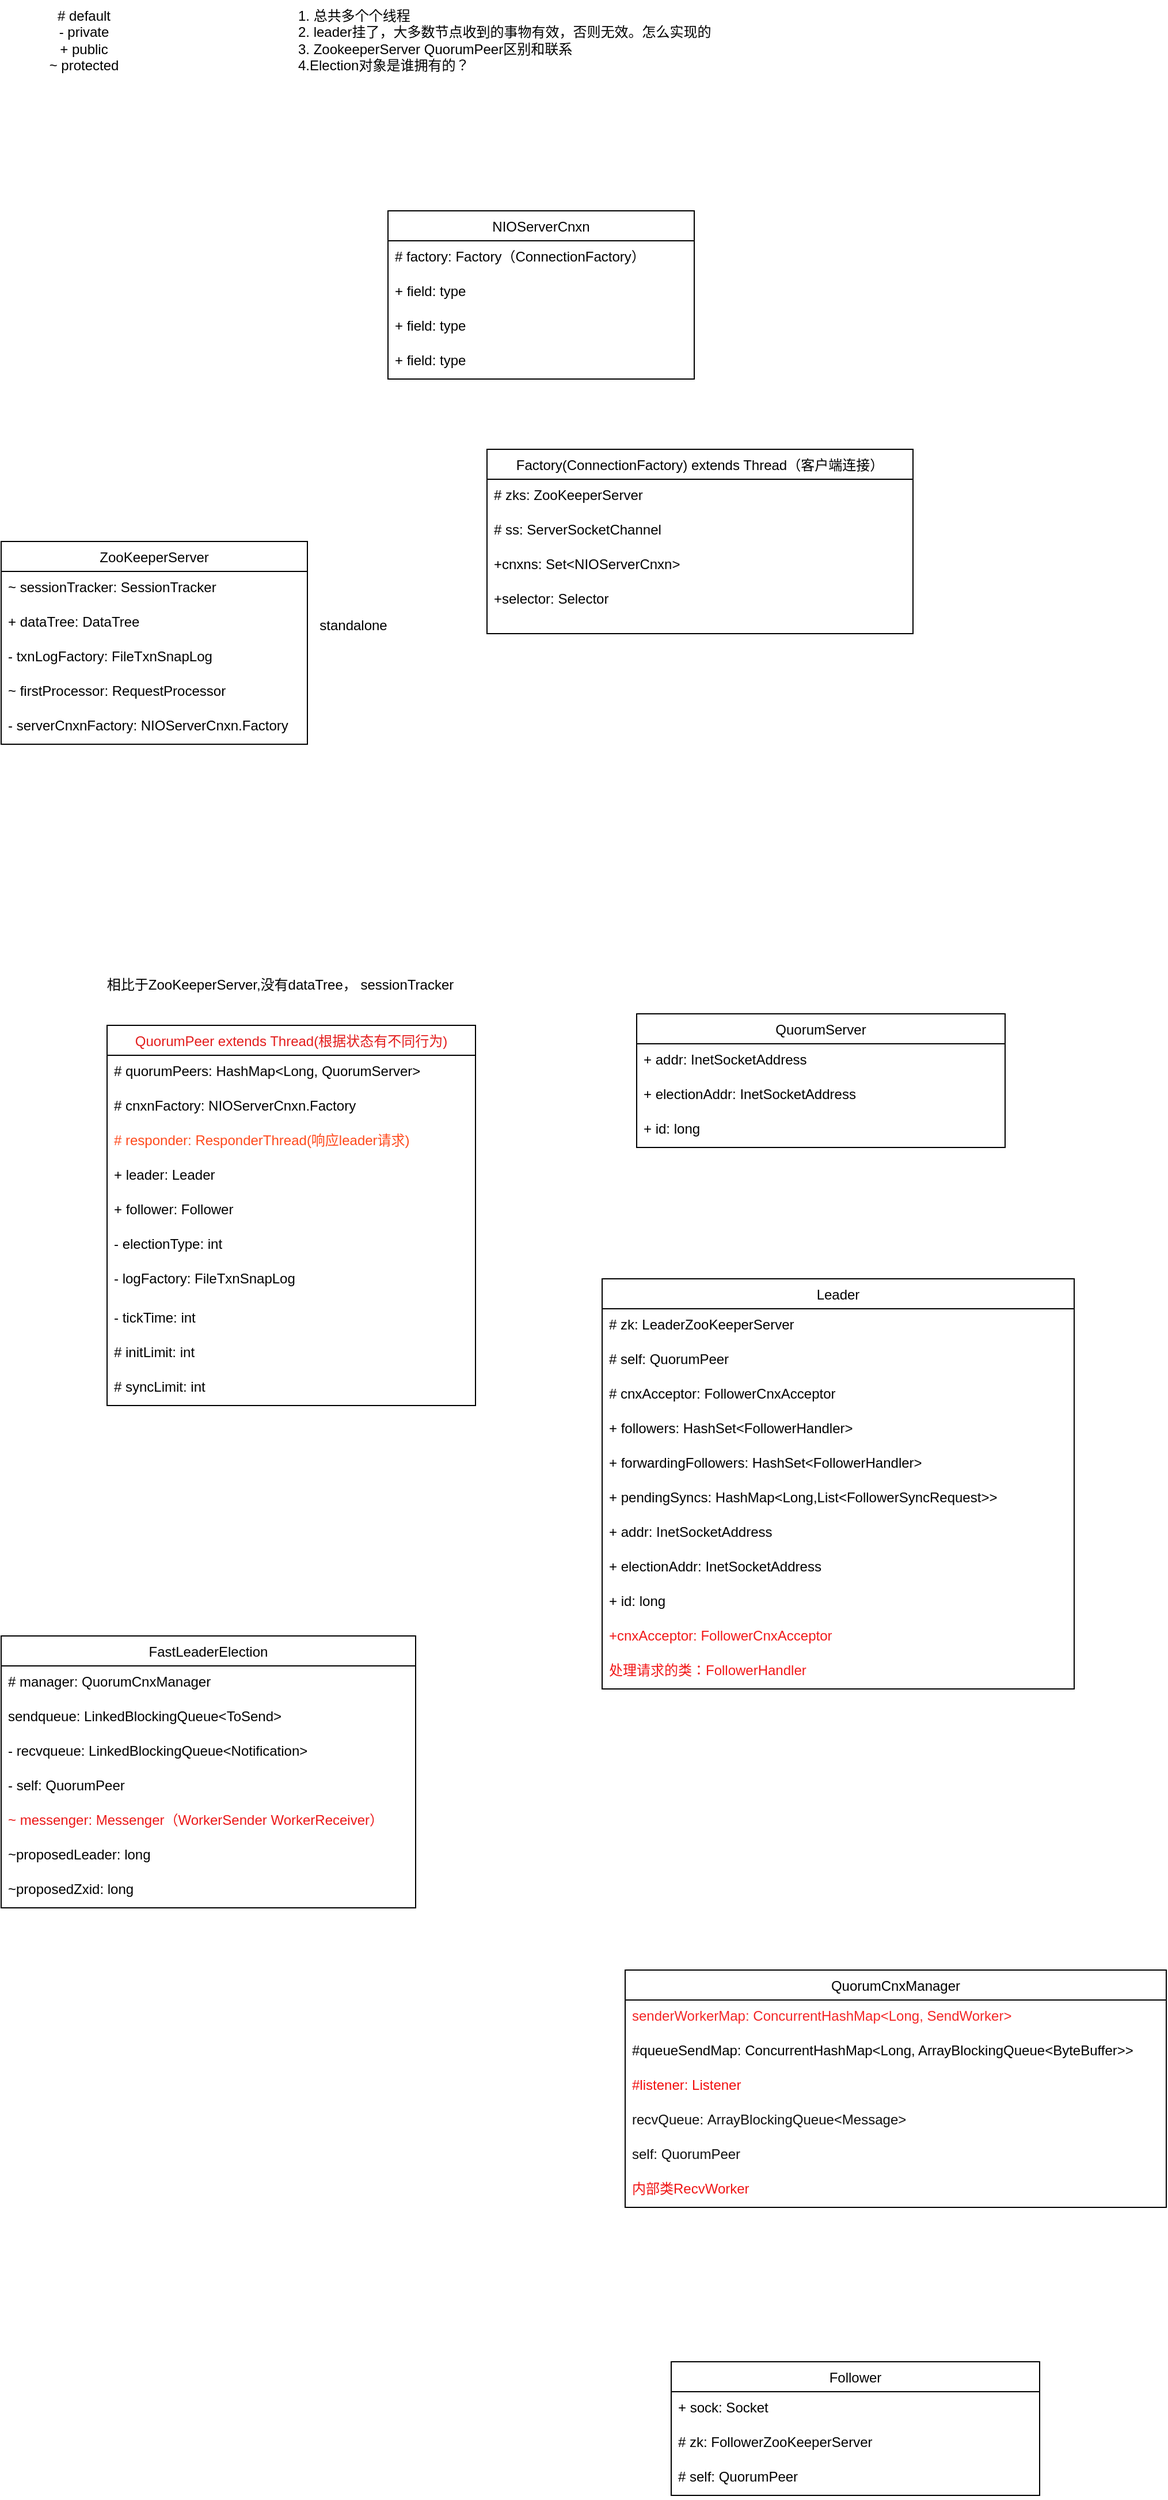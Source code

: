 <mxfile version="20.8.16" type="device"><diagram name="第 1 页" id="kA1YEXPmuawJDpasK4RN"><mxGraphModel dx="1136" dy="777" grid="1" gridSize="10" guides="1" tooltips="1" connect="1" arrows="1" fold="1" page="1" pageScale="1" pageWidth="827" pageHeight="1169" math="0" shadow="0"><root><mxCell id="0"/><mxCell id="1" parent="0"/><mxCell id="iQ7hbbXcil-aN2e4DdLz-10" value="NIOServerCnxn" style="swimlane;fontStyle=0;childLayout=stackLayout;horizontal=1;startSize=26;fillColor=none;horizontalStack=0;resizeParent=1;resizeParentMax=0;resizeLast=0;collapsible=1;marginBottom=0;" parent="1" vertex="1"><mxGeometry x="414" y="223" width="266" height="146" as="geometry"/></mxCell><mxCell id="iQ7hbbXcil-aN2e4DdLz-11" value="# factory: Factory（ConnectionFactory）" style="text;strokeColor=none;fillColor=none;align=left;verticalAlign=top;spacingLeft=4;spacingRight=4;overflow=hidden;rotatable=0;points=[[0,0.5],[1,0.5]];portConstraint=eastwest;" parent="iQ7hbbXcil-aN2e4DdLz-10" vertex="1"><mxGeometry y="26" width="266" height="30" as="geometry"/></mxCell><mxCell id="iQ7hbbXcil-aN2e4DdLz-12" value="+ field: type" style="text;strokeColor=none;fillColor=none;align=left;verticalAlign=top;spacingLeft=4;spacingRight=4;overflow=hidden;rotatable=0;points=[[0,0.5],[1,0.5]];portConstraint=eastwest;" parent="iQ7hbbXcil-aN2e4DdLz-10" vertex="1"><mxGeometry y="56" width="266" height="30" as="geometry"/></mxCell><mxCell id="iQ7hbbXcil-aN2e4DdLz-13" value="+ field: type" style="text;strokeColor=none;fillColor=none;align=left;verticalAlign=top;spacingLeft=4;spacingRight=4;overflow=hidden;rotatable=0;points=[[0,0.5],[1,0.5]];portConstraint=eastwest;" parent="iQ7hbbXcil-aN2e4DdLz-10" vertex="1"><mxGeometry y="86" width="266" height="30" as="geometry"/></mxCell><mxCell id="iQ7hbbXcil-aN2e4DdLz-17" value="+ field: type" style="text;strokeColor=none;fillColor=none;align=left;verticalAlign=top;spacingLeft=4;spacingRight=4;overflow=hidden;rotatable=0;points=[[0,0.5],[1,0.5]];portConstraint=eastwest;" parent="iQ7hbbXcil-aN2e4DdLz-10" vertex="1"><mxGeometry y="116" width="266" height="30" as="geometry"/></mxCell><mxCell id="iQ7hbbXcil-aN2e4DdLz-20" value="# default&lt;br&gt;- private&lt;br&gt;+ public&lt;br&gt;~ protected" style="text;html=1;strokeColor=none;fillColor=none;align=center;verticalAlign=middle;whiteSpace=wrap;rounded=0;" parent="1" vertex="1"><mxGeometry x="100" y="40" width="100" height="70" as="geometry"/></mxCell><mxCell id="iQ7hbbXcil-aN2e4DdLz-21" value="Factory(ConnectionFactory) extends Thread（客户端连接）" style="swimlane;fontStyle=0;childLayout=stackLayout;horizontal=1;startSize=26;fillColor=none;horizontalStack=0;resizeParent=1;resizeParentMax=0;resizeLast=0;collapsible=1;marginBottom=0;" parent="1" vertex="1"><mxGeometry x="500" y="430" width="370" height="160" as="geometry"><mxRectangle x="414" y="430" width="280" height="30" as="alternateBounds"/></mxGeometry></mxCell><mxCell id="iQ7hbbXcil-aN2e4DdLz-22" value="# zks: ZooKeeperServer" style="text;strokeColor=none;fillColor=none;align=left;verticalAlign=top;spacingLeft=4;spacingRight=4;overflow=hidden;rotatable=0;points=[[0,0.5],[1,0.5]];portConstraint=eastwest;" parent="iQ7hbbXcil-aN2e4DdLz-21" vertex="1"><mxGeometry y="26" width="370" height="30" as="geometry"/></mxCell><mxCell id="iQ7hbbXcil-aN2e4DdLz-23" value="# ss: ServerSocketChannel" style="text;strokeColor=none;fillColor=none;align=left;verticalAlign=top;spacingLeft=4;spacingRight=4;overflow=hidden;rotatable=0;points=[[0,0.5],[1,0.5]];portConstraint=eastwest;" parent="iQ7hbbXcil-aN2e4DdLz-21" vertex="1"><mxGeometry y="56" width="370" height="30" as="geometry"/></mxCell><mxCell id="iQ7hbbXcil-aN2e4DdLz-24" value="+cnxns: Set&lt;NIOServerCnxn&gt;" style="text;strokeColor=none;fillColor=none;align=left;verticalAlign=top;spacingLeft=4;spacingRight=4;overflow=hidden;rotatable=0;points=[[0,0.5],[1,0.5]];portConstraint=eastwest;" parent="iQ7hbbXcil-aN2e4DdLz-21" vertex="1"><mxGeometry y="86" width="370" height="30" as="geometry"/></mxCell><mxCell id="iQ7hbbXcil-aN2e4DdLz-25" value="+selector: Selector" style="text;strokeColor=none;fillColor=none;align=left;verticalAlign=top;spacingLeft=4;spacingRight=4;overflow=hidden;rotatable=0;points=[[0,0.5],[1,0.5]];portConstraint=eastwest;" parent="iQ7hbbXcil-aN2e4DdLz-21" vertex="1"><mxGeometry y="116" width="370" height="44" as="geometry"/></mxCell><mxCell id="iQ7hbbXcil-aN2e4DdLz-42" value="ZooKeeperServer" style="swimlane;fontStyle=0;childLayout=stackLayout;horizontal=1;startSize=26;fillColor=none;horizontalStack=0;resizeParent=1;resizeParentMax=0;resizeLast=0;collapsible=1;marginBottom=0;" parent="1" vertex="1"><mxGeometry x="78" y="510" width="266" height="176" as="geometry"/></mxCell><mxCell id="iQ7hbbXcil-aN2e4DdLz-43" value="~ sessionTracker: SessionTracker" style="text;strokeColor=none;fillColor=none;align=left;verticalAlign=top;spacingLeft=4;spacingRight=4;overflow=hidden;rotatable=0;points=[[0,0.5],[1,0.5]];portConstraint=eastwest;" parent="iQ7hbbXcil-aN2e4DdLz-42" vertex="1"><mxGeometry y="26" width="266" height="30" as="geometry"/></mxCell><mxCell id="iQ7hbbXcil-aN2e4DdLz-44" value="+ dataTree: DataTree" style="text;strokeColor=none;fillColor=none;align=left;verticalAlign=top;spacingLeft=4;spacingRight=4;overflow=hidden;rotatable=0;points=[[0,0.5],[1,0.5]];portConstraint=eastwest;" parent="iQ7hbbXcil-aN2e4DdLz-42" vertex="1"><mxGeometry y="56" width="266" height="30" as="geometry"/></mxCell><mxCell id="iQ7hbbXcil-aN2e4DdLz-45" value="- txnLogFactory: FileTxnSnapLog" style="text;strokeColor=none;fillColor=none;align=left;verticalAlign=top;spacingLeft=4;spacingRight=4;overflow=hidden;rotatable=0;points=[[0,0.5],[1,0.5]];portConstraint=eastwest;" parent="iQ7hbbXcil-aN2e4DdLz-42" vertex="1"><mxGeometry y="86" width="266" height="30" as="geometry"/></mxCell><mxCell id="iQ7hbbXcil-aN2e4DdLz-46" value="~ firstProcessor: RequestProcessor" style="text;strokeColor=none;fillColor=none;align=left;verticalAlign=top;spacingLeft=4;spacingRight=4;overflow=hidden;rotatable=0;points=[[0,0.5],[1,0.5]];portConstraint=eastwest;" parent="iQ7hbbXcil-aN2e4DdLz-42" vertex="1"><mxGeometry y="116" width="266" height="30" as="geometry"/></mxCell><mxCell id="Z2qVEfQFOQAEW4ST8Aer-26" value="- serverCnxnFactory: NIOServerCnxn.Factory " style="text;strokeColor=none;fillColor=none;align=left;verticalAlign=top;spacingLeft=4;spacingRight=4;overflow=hidden;rotatable=0;points=[[0,0.5],[1,0.5]];portConstraint=eastwest;" parent="iQ7hbbXcil-aN2e4DdLz-42" vertex="1"><mxGeometry y="146" width="266" height="30" as="geometry"/></mxCell><mxCell id="iQ7hbbXcil-aN2e4DdLz-47" value="standalone" style="text;html=1;strokeColor=none;fillColor=none;align=center;verticalAlign=middle;whiteSpace=wrap;rounded=0;" parent="1" vertex="1"><mxGeometry x="354" y="568" width="60" height="30" as="geometry"/></mxCell><mxCell id="Z2qVEfQFOQAEW4ST8Aer-1" value="QuorumPeer extends Thread(根据状态有不同行为)" style="swimlane;fontStyle=0;childLayout=stackLayout;horizontal=1;startSize=26;fillColor=none;horizontalStack=0;resizeParent=1;resizeParentMax=0;resizeLast=0;collapsible=1;marginBottom=0;fontColor=#e31c1c;" parent="1" vertex="1"><mxGeometry x="170" y="930" width="320" height="330" as="geometry"><mxRectangle x="414" y="430" width="280" height="30" as="alternateBounds"/></mxGeometry></mxCell><mxCell id="Z2qVEfQFOQAEW4ST8Aer-2" value="# quorumPeers: HashMap&lt;Long, QuorumServer&gt;" style="text;strokeColor=none;fillColor=none;align=left;verticalAlign=top;spacingLeft=4;spacingRight=4;overflow=hidden;rotatable=0;points=[[0,0.5],[1,0.5]];portConstraint=eastwest;" parent="Z2qVEfQFOQAEW4ST8Aer-1" vertex="1"><mxGeometry y="26" width="320" height="30" as="geometry"/></mxCell><mxCell id="Z2qVEfQFOQAEW4ST8Aer-3" value="# cnxnFactory: NIOServerCnxn.Factory" style="text;strokeColor=none;fillColor=none;align=left;verticalAlign=top;spacingLeft=4;spacingRight=4;overflow=hidden;rotatable=0;points=[[0,0.5],[1,0.5]];portConstraint=eastwest;" parent="Z2qVEfQFOQAEW4ST8Aer-1" vertex="1"><mxGeometry y="56" width="320" height="30" as="geometry"/></mxCell><mxCell id="Z2qVEfQFOQAEW4ST8Aer-14" value="# responder: ResponderThread(响应leader请求)" style="text;strokeColor=none;fillColor=none;align=left;verticalAlign=top;spacingLeft=4;spacingRight=4;overflow=hidden;rotatable=0;points=[[0,0.5],[1,0.5]];portConstraint=eastwest;fontColor=#FF491C;" parent="Z2qVEfQFOQAEW4ST8Aer-1" vertex="1"><mxGeometry y="86" width="320" height="30" as="geometry"/></mxCell><mxCell id="Z2qVEfQFOQAEW4ST8Aer-15" value="+ leader: Leader" style="text;strokeColor=none;fillColor=none;align=left;verticalAlign=top;spacingLeft=4;spacingRight=4;overflow=hidden;rotatable=0;points=[[0,0.5],[1,0.5]];portConstraint=eastwest;" parent="Z2qVEfQFOQAEW4ST8Aer-1" vertex="1"><mxGeometry y="116" width="320" height="30" as="geometry"/></mxCell><mxCell id="Z2qVEfQFOQAEW4ST8Aer-16" value="+ follower: Follower" style="text;strokeColor=none;fillColor=none;align=left;verticalAlign=top;spacingLeft=4;spacingRight=4;overflow=hidden;rotatable=0;points=[[0,0.5],[1,0.5]];portConstraint=eastwest;" parent="Z2qVEfQFOQAEW4ST8Aer-1" vertex="1"><mxGeometry y="146" width="320" height="30" as="geometry"/></mxCell><mxCell id="Z2qVEfQFOQAEW4ST8Aer-4" value="- electionType: int" style="text;strokeColor=none;fillColor=none;align=left;verticalAlign=top;spacingLeft=4;spacingRight=4;overflow=hidden;rotatable=0;points=[[0,0.5],[1,0.5]];portConstraint=eastwest;" parent="Z2qVEfQFOQAEW4ST8Aer-1" vertex="1"><mxGeometry y="176" width="320" height="30" as="geometry"/></mxCell><mxCell id="Z2qVEfQFOQAEW4ST8Aer-5" value="- logFactory: FileTxnSnapLog" style="text;strokeColor=none;fillColor=none;align=left;verticalAlign=top;spacingLeft=4;spacingRight=4;overflow=hidden;rotatable=0;points=[[0,0.5],[1,0.5]];portConstraint=eastwest;" parent="Z2qVEfQFOQAEW4ST8Aer-1" vertex="1"><mxGeometry y="206" width="320" height="34" as="geometry"/></mxCell><mxCell id="Z2qVEfQFOQAEW4ST8Aer-11" value="- tickTime: int" style="text;strokeColor=none;fillColor=none;align=left;verticalAlign=top;spacingLeft=4;spacingRight=4;overflow=hidden;rotatable=0;points=[[0,0.5],[1,0.5]];portConstraint=eastwest;" parent="Z2qVEfQFOQAEW4ST8Aer-1" vertex="1"><mxGeometry y="240" width="320" height="30" as="geometry"/></mxCell><mxCell id="Z2qVEfQFOQAEW4ST8Aer-12" value="# initLimit: int" style="text;strokeColor=none;fillColor=none;align=left;verticalAlign=top;spacingLeft=4;spacingRight=4;overflow=hidden;rotatable=0;points=[[0,0.5],[1,0.5]];portConstraint=eastwest;" parent="Z2qVEfQFOQAEW4ST8Aer-1" vertex="1"><mxGeometry y="270" width="320" height="30" as="geometry"/></mxCell><mxCell id="Z2qVEfQFOQAEW4ST8Aer-13" value="# syncLimit: int" style="text;strokeColor=none;fillColor=none;align=left;verticalAlign=top;spacingLeft=4;spacingRight=4;overflow=hidden;rotatable=0;points=[[0,0.5],[1,0.5]];portConstraint=eastwest;" parent="Z2qVEfQFOQAEW4ST8Aer-1" vertex="1"><mxGeometry y="300" width="320" height="30" as="geometry"/></mxCell><mxCell id="Z2qVEfQFOQAEW4ST8Aer-6" value="QuorumServer" style="swimlane;fontStyle=0;childLayout=stackLayout;horizontal=1;startSize=26;fillColor=none;horizontalStack=0;resizeParent=1;resizeParentMax=0;resizeLast=0;collapsible=1;marginBottom=0;" parent="1" vertex="1"><mxGeometry x="630" y="920" width="320" height="116" as="geometry"><mxRectangle x="414" y="430" width="280" height="30" as="alternateBounds"/></mxGeometry></mxCell><mxCell id="Z2qVEfQFOQAEW4ST8Aer-7" value="+ addr: InetSocketAddress" style="text;strokeColor=none;fillColor=none;align=left;verticalAlign=top;spacingLeft=4;spacingRight=4;overflow=hidden;rotatable=0;points=[[0,0.5],[1,0.5]];portConstraint=eastwest;" parent="Z2qVEfQFOQAEW4ST8Aer-6" vertex="1"><mxGeometry y="26" width="320" height="30" as="geometry"/></mxCell><mxCell id="Z2qVEfQFOQAEW4ST8Aer-8" value="+ electionAddr: InetSocketAddress" style="text;strokeColor=none;fillColor=none;align=left;verticalAlign=top;spacingLeft=4;spacingRight=4;overflow=hidden;rotatable=0;points=[[0,0.5],[1,0.5]];portConstraint=eastwest;" parent="Z2qVEfQFOQAEW4ST8Aer-6" vertex="1"><mxGeometry y="56" width="320" height="30" as="geometry"/></mxCell><mxCell id="Z2qVEfQFOQAEW4ST8Aer-9" value="+ id: long" style="text;strokeColor=none;fillColor=none;align=left;verticalAlign=top;spacingLeft=4;spacingRight=4;overflow=hidden;rotatable=0;points=[[0,0.5],[1,0.5]];portConstraint=eastwest;" parent="Z2qVEfQFOQAEW4ST8Aer-6" vertex="1"><mxGeometry y="86" width="320" height="30" as="geometry"/></mxCell><mxCell id="Z2qVEfQFOQAEW4ST8Aer-17" value="Leader" style="swimlane;fontStyle=0;childLayout=stackLayout;horizontal=1;startSize=26;fillColor=none;horizontalStack=0;resizeParent=1;resizeParentMax=0;resizeLast=0;collapsible=1;marginBottom=0;" parent="1" vertex="1"><mxGeometry x="600" y="1150" width="410" height="356" as="geometry"><mxRectangle x="414" y="430" width="280" height="30" as="alternateBounds"/></mxGeometry></mxCell><mxCell id="Z2qVEfQFOQAEW4ST8Aer-18" value="# zk: LeaderZooKeeperServer" style="text;strokeColor=none;fillColor=none;align=left;verticalAlign=top;spacingLeft=4;spacingRight=4;overflow=hidden;rotatable=0;points=[[0,0.5],[1,0.5]];portConstraint=eastwest;" parent="Z2qVEfQFOQAEW4ST8Aer-17" vertex="1"><mxGeometry y="26" width="410" height="30" as="geometry"/></mxCell><mxCell id="Z2qVEfQFOQAEW4ST8Aer-29" value="# self: QuorumPeer" style="text;strokeColor=none;fillColor=none;align=left;verticalAlign=top;spacingLeft=4;spacingRight=4;overflow=hidden;rotatable=0;points=[[0,0.5],[1,0.5]];portConstraint=eastwest;" parent="Z2qVEfQFOQAEW4ST8Aer-17" vertex="1"><mxGeometry y="56" width="410" height="30" as="geometry"/></mxCell><mxCell id="Z2qVEfQFOQAEW4ST8Aer-31" value="# cnxAcceptor: FollowerCnxAcceptor" style="text;strokeColor=none;fillColor=none;align=left;verticalAlign=top;spacingLeft=4;spacingRight=4;overflow=hidden;rotatable=0;points=[[0,0.5],[1,0.5]];portConstraint=eastwest;" parent="Z2qVEfQFOQAEW4ST8Aer-17" vertex="1"><mxGeometry y="86" width="410" height="30" as="geometry"/></mxCell><mxCell id="Z2qVEfQFOQAEW4ST8Aer-30" value="+ followers: HashSet&lt;FollowerHandler&gt;" style="text;strokeColor=none;fillColor=none;align=left;verticalAlign=top;spacingLeft=4;spacingRight=4;overflow=hidden;rotatable=0;points=[[0,0.5],[1,0.5]];portConstraint=eastwest;" parent="Z2qVEfQFOQAEW4ST8Aer-17" vertex="1"><mxGeometry y="116" width="410" height="30" as="geometry"/></mxCell><mxCell id="Z2qVEfQFOQAEW4ST8Aer-32" value="+ forwardingFollowers: HashSet&lt;FollowerHandler&gt;" style="text;strokeColor=none;fillColor=none;align=left;verticalAlign=top;spacingLeft=4;spacingRight=4;overflow=hidden;rotatable=0;points=[[0,0.5],[1,0.5]];portConstraint=eastwest;" parent="Z2qVEfQFOQAEW4ST8Aer-17" vertex="1"><mxGeometry y="146" width="410" height="30" as="geometry"/></mxCell><mxCell id="Z2qVEfQFOQAEW4ST8Aer-33" value="+ pendingSyncs: HashMap&lt;Long,List&lt;FollowerSyncRequest&gt;&gt;" style="text;strokeColor=none;fillColor=none;align=left;verticalAlign=top;spacingLeft=4;spacingRight=4;overflow=hidden;rotatable=0;points=[[0,0.5],[1,0.5]];portConstraint=eastwest;" parent="Z2qVEfQFOQAEW4ST8Aer-17" vertex="1"><mxGeometry y="176" width="410" height="30" as="geometry"/></mxCell><mxCell id="Z2qVEfQFOQAEW4ST8Aer-28" value="+ addr: InetSocketAddress" style="text;strokeColor=none;fillColor=none;align=left;verticalAlign=top;spacingLeft=4;spacingRight=4;overflow=hidden;rotatable=0;points=[[0,0.5],[1,0.5]];portConstraint=eastwest;" parent="Z2qVEfQFOQAEW4ST8Aer-17" vertex="1"><mxGeometry y="206" width="410" height="30" as="geometry"/></mxCell><mxCell id="Z2qVEfQFOQAEW4ST8Aer-19" value="+ electionAddr: InetSocketAddress" style="text;strokeColor=none;fillColor=none;align=left;verticalAlign=top;spacingLeft=4;spacingRight=4;overflow=hidden;rotatable=0;points=[[0,0.5],[1,0.5]];portConstraint=eastwest;" parent="Z2qVEfQFOQAEW4ST8Aer-17" vertex="1"><mxGeometry y="236" width="410" height="30" as="geometry"/></mxCell><mxCell id="Z2qVEfQFOQAEW4ST8Aer-20" value="+ id: long" style="text;strokeColor=none;fillColor=none;align=left;verticalAlign=top;spacingLeft=4;spacingRight=4;overflow=hidden;rotatable=0;points=[[0,0.5],[1,0.5]];portConstraint=eastwest;" parent="Z2qVEfQFOQAEW4ST8Aer-17" vertex="1"><mxGeometry y="266" width="410" height="30" as="geometry"/></mxCell><mxCell id="NgbTSU0NvaHid4kdDSg7-9" value="+cnxAcceptor: FollowerCnxAcceptor" style="text;strokeColor=none;fillColor=none;align=left;verticalAlign=top;spacingLeft=4;spacingRight=4;overflow=hidden;rotatable=0;points=[[0,0.5],[1,0.5]];portConstraint=eastwest;fontColor=#f21818;" vertex="1" parent="Z2qVEfQFOQAEW4ST8Aer-17"><mxGeometry y="296" width="410" height="30" as="geometry"/></mxCell><mxCell id="NgbTSU0NvaHid4kdDSg7-10" value="处理请求的类：FollowerHandler" style="text;strokeColor=none;fillColor=none;align=left;verticalAlign=top;spacingLeft=4;spacingRight=4;overflow=hidden;rotatable=0;points=[[0,0.5],[1,0.5]];portConstraint=eastwest;fontColor=#f21818;" vertex="1" parent="Z2qVEfQFOQAEW4ST8Aer-17"><mxGeometry y="326" width="410" height="30" as="geometry"/></mxCell><mxCell id="Z2qVEfQFOQAEW4ST8Aer-21" value="Follower" style="swimlane;fontStyle=0;childLayout=stackLayout;horizontal=1;startSize=26;fillColor=none;horizontalStack=0;resizeParent=1;resizeParentMax=0;resizeLast=0;collapsible=1;marginBottom=0;" parent="1" vertex="1"><mxGeometry x="660" y="2090" width="320" height="116" as="geometry"><mxRectangle x="414" y="430" width="280" height="30" as="alternateBounds"/></mxGeometry></mxCell><mxCell id="Z2qVEfQFOQAEW4ST8Aer-22" value="+ sock: Socket" style="text;strokeColor=none;fillColor=none;align=left;verticalAlign=top;spacingLeft=4;spacingRight=4;overflow=hidden;rotatable=0;points=[[0,0.5],[1,0.5]];portConstraint=eastwest;" parent="Z2qVEfQFOQAEW4ST8Aer-21" vertex="1"><mxGeometry y="26" width="320" height="30" as="geometry"/></mxCell><mxCell id="Z2qVEfQFOQAEW4ST8Aer-23" value="# zk: FollowerZooKeeperServer" style="text;strokeColor=none;fillColor=none;align=left;verticalAlign=top;spacingLeft=4;spacingRight=4;overflow=hidden;rotatable=0;points=[[0,0.5],[1,0.5]];portConstraint=eastwest;" parent="Z2qVEfQFOQAEW4ST8Aer-21" vertex="1"><mxGeometry y="56" width="320" height="30" as="geometry"/></mxCell><mxCell id="Z2qVEfQFOQAEW4ST8Aer-24" value="# self: QuorumPeer" style="text;strokeColor=none;fillColor=none;align=left;verticalAlign=top;spacingLeft=4;spacingRight=4;overflow=hidden;rotatable=0;points=[[0,0.5],[1,0.5]];portConstraint=eastwest;" parent="Z2qVEfQFOQAEW4ST8Aer-21" vertex="1"><mxGeometry y="86" width="320" height="30" as="geometry"/></mxCell><mxCell id="Z2qVEfQFOQAEW4ST8Aer-25" value="相比于ZooKeeperServer,没有dataTree， sessionTracker" style="text;html=1;align=center;verticalAlign=middle;resizable=0;points=[];autosize=1;strokeColor=none;fillColor=none;" parent="1" vertex="1"><mxGeometry x="160" y="880" width="320" height="30" as="geometry"/></mxCell><mxCell id="dwBOy15Sr54xYxG5tflm-1" value="1. 总共多个个线程&lt;br&gt;2. leader挂了，大多数节点收到的事物有效，否则无效。怎么实现的&lt;br&gt;3. ZookeeperServer QuorumPeer区别和联系&lt;br&gt;4.Election对象是谁拥有的？" style="text;html=1;strokeColor=none;fillColor=none;align=left;verticalAlign=middle;whiteSpace=wrap;rounded=0;" parent="1" vertex="1"><mxGeometry x="334" y="40" width="426" height="70" as="geometry"/></mxCell><mxCell id="1VXWdnSrxWkLnV4o7ywW-5" value="FastLeaderElection" style="swimlane;fontStyle=0;childLayout=stackLayout;horizontal=1;startSize=26;fillColor=none;horizontalStack=0;resizeParent=1;resizeParentMax=0;resizeLast=0;collapsible=1;marginBottom=0;" parent="1" vertex="1"><mxGeometry x="78" y="1460" width="360" height="236" as="geometry"/></mxCell><mxCell id="1VXWdnSrxWkLnV4o7ywW-6" value="# manager: QuorumCnxManager" style="text;strokeColor=none;fillColor=none;align=left;verticalAlign=top;spacingLeft=4;spacingRight=4;overflow=hidden;rotatable=0;points=[[0,0.5],[1,0.5]];portConstraint=eastwest;" parent="1VXWdnSrxWkLnV4o7ywW-5" vertex="1"><mxGeometry y="26" width="360" height="30" as="geometry"/></mxCell><mxCell id="1VXWdnSrxWkLnV4o7ywW-7" value="sendqueue: LinkedBlockingQueue&lt;ToSend&gt;" style="text;strokeColor=none;fillColor=none;align=left;verticalAlign=top;spacingLeft=4;spacingRight=4;overflow=hidden;rotatable=0;points=[[0,0.5],[1,0.5]];portConstraint=eastwest;" parent="1VXWdnSrxWkLnV4o7ywW-5" vertex="1"><mxGeometry y="56" width="360" height="30" as="geometry"/></mxCell><mxCell id="1VXWdnSrxWkLnV4o7ywW-8" value="- recvqueue: LinkedBlockingQueue&lt;Notification&gt;" style="text;strokeColor=none;fillColor=none;align=left;verticalAlign=top;spacingLeft=4;spacingRight=4;overflow=hidden;rotatable=0;points=[[0,0.5],[1,0.5]];portConstraint=eastwest;" parent="1VXWdnSrxWkLnV4o7ywW-5" vertex="1"><mxGeometry y="86" width="360" height="30" as="geometry"/></mxCell><mxCell id="1VXWdnSrxWkLnV4o7ywW-10" value="- self: QuorumPeer " style="text;strokeColor=none;fillColor=none;align=left;verticalAlign=top;spacingLeft=4;spacingRight=4;overflow=hidden;rotatable=0;points=[[0,0.5],[1,0.5]];portConstraint=eastwest;" parent="1VXWdnSrxWkLnV4o7ywW-5" vertex="1"><mxGeometry y="116" width="360" height="30" as="geometry"/></mxCell><mxCell id="1VXWdnSrxWkLnV4o7ywW-11" value="~ messenger: Messenger（WorkerSender WorkerReceiver）" style="text;strokeColor=none;fillColor=none;align=left;verticalAlign=top;spacingLeft=4;spacingRight=4;overflow=hidden;rotatable=0;points=[[0,0.5],[1,0.5]];portConstraint=eastwest;fontColor=#ec1818;" parent="1VXWdnSrxWkLnV4o7ywW-5" vertex="1"><mxGeometry y="146" width="360" height="30" as="geometry"/></mxCell><mxCell id="1VXWdnSrxWkLnV4o7ywW-12" value="~proposedLeader: long" style="text;strokeColor=none;fillColor=none;align=left;verticalAlign=top;spacingLeft=4;spacingRight=4;overflow=hidden;rotatable=0;points=[[0,0.5],[1,0.5]];portConstraint=eastwest;" parent="1VXWdnSrxWkLnV4o7ywW-5" vertex="1"><mxGeometry y="176" width="360" height="30" as="geometry"/></mxCell><mxCell id="1VXWdnSrxWkLnV4o7ywW-13" value="~proposedZxid: long" style="text;strokeColor=none;fillColor=none;align=left;verticalAlign=top;spacingLeft=4;spacingRight=4;overflow=hidden;rotatable=0;points=[[0,0.5],[1,0.5]];portConstraint=eastwest;" parent="1VXWdnSrxWkLnV4o7ywW-5" vertex="1"><mxGeometry y="206" width="360" height="30" as="geometry"/></mxCell><mxCell id="NgbTSU0NvaHid4kdDSg7-1" value="QuorumCnxManager" style="swimlane;fontStyle=0;childLayout=stackLayout;horizontal=1;startSize=26;fillColor=none;horizontalStack=0;resizeParent=1;resizeParentMax=0;resizeLast=0;collapsible=1;marginBottom=0;" vertex="1" parent="1"><mxGeometry x="620" y="1750" width="470" height="206" as="geometry"><mxRectangle x="414" y="430" width="280" height="30" as="alternateBounds"/></mxGeometry></mxCell><mxCell id="NgbTSU0NvaHid4kdDSg7-2" value="senderWorkerMap: ConcurrentHashMap&lt;Long, SendWorker&gt;" style="text;strokeColor=none;fillColor=none;align=left;verticalAlign=top;spacingLeft=4;spacingRight=4;overflow=hidden;rotatable=0;points=[[0,0.5],[1,0.5]];portConstraint=eastwest;fontColor=#f42525;" vertex="1" parent="NgbTSU0NvaHid4kdDSg7-1"><mxGeometry y="26" width="470" height="30" as="geometry"/></mxCell><mxCell id="NgbTSU0NvaHid4kdDSg7-3" value="#queueSendMap: ConcurrentHashMap&lt;Long, ArrayBlockingQueue&lt;ByteBuffer&gt;&gt;" style="text;strokeColor=none;fillColor=none;align=left;verticalAlign=top;spacingLeft=4;spacingRight=4;overflow=hidden;rotatable=0;points=[[0,0.5],[1,0.5]];portConstraint=eastwest;" vertex="1" parent="NgbTSU0NvaHid4kdDSg7-1"><mxGeometry y="56" width="470" height="30" as="geometry"/></mxCell><mxCell id="NgbTSU0NvaHid4kdDSg7-4" value="#listener: Listener" style="text;strokeColor=none;fillColor=none;align=left;verticalAlign=top;spacingLeft=4;spacingRight=4;overflow=hidden;rotatable=0;points=[[0,0.5],[1,0.5]];portConstraint=eastwest;fontColor=#f20d0d;" vertex="1" parent="NgbTSU0NvaHid4kdDSg7-1"><mxGeometry y="86" width="470" height="30" as="geometry"/></mxCell><mxCell id="NgbTSU0NvaHid4kdDSg7-6" value="recvQueue: ArrayBlockingQueue&lt;Message&gt;" style="text;strokeColor=none;fillColor=none;align=left;verticalAlign=top;spacingLeft=4;spacingRight=4;overflow=hidden;rotatable=0;points=[[0,0.5],[1,0.5]];portConstraint=eastwest;fontColor=#0f0f0f;" vertex="1" parent="NgbTSU0NvaHid4kdDSg7-1"><mxGeometry y="116" width="470" height="30" as="geometry"/></mxCell><mxCell id="NgbTSU0NvaHid4kdDSg7-7" value="self: QuorumPeer" style="text;strokeColor=none;fillColor=none;align=left;verticalAlign=top;spacingLeft=4;spacingRight=4;overflow=hidden;rotatable=0;points=[[0,0.5],[1,0.5]];portConstraint=eastwest;fontColor=#0f0f0f;" vertex="1" parent="NgbTSU0NvaHid4kdDSg7-1"><mxGeometry y="146" width="470" height="30" as="geometry"/></mxCell><mxCell id="NgbTSU0NvaHid4kdDSg7-8" value="内部类RecvWorker" style="text;strokeColor=none;fillColor=none;align=left;verticalAlign=top;spacingLeft=4;spacingRight=4;overflow=hidden;rotatable=0;points=[[0,0.5],[1,0.5]];portConstraint=eastwest;fontColor=#f01414;" vertex="1" parent="NgbTSU0NvaHid4kdDSg7-1"><mxGeometry y="176" width="470" height="30" as="geometry"/></mxCell></root></mxGraphModel></diagram></mxfile>